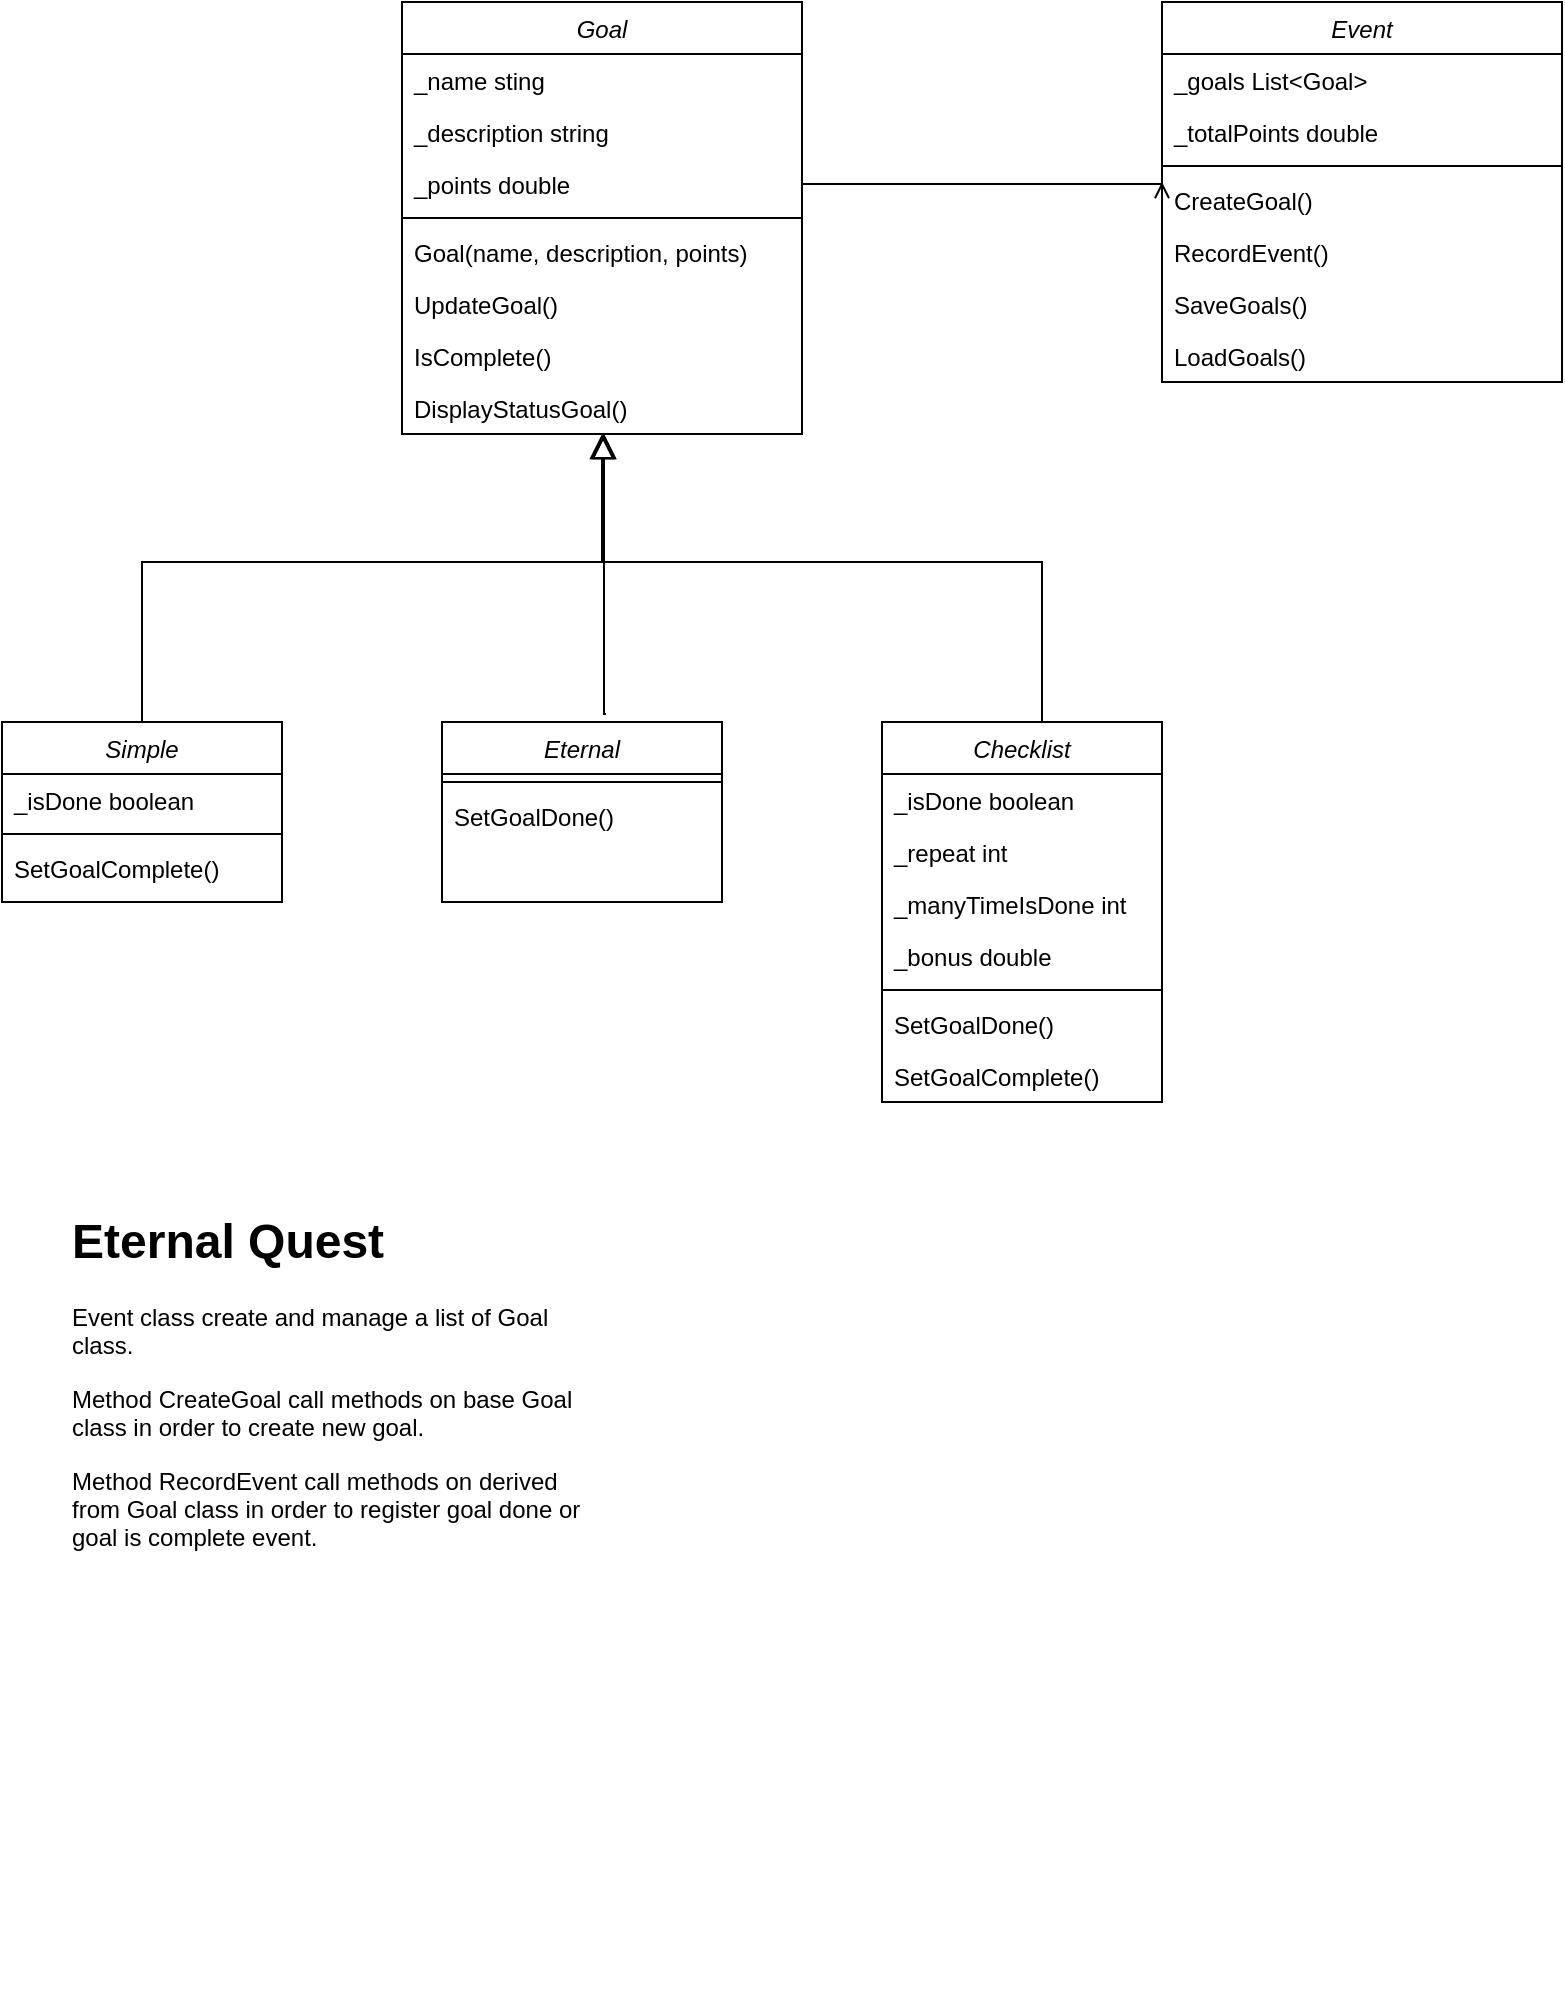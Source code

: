 <mxfile version="21.4.0" type="github">
  <diagram id="C5RBs43oDa-KdzZeNtuy" name="Page-1">
    <mxGraphModel dx="1375" dy="807" grid="1" gridSize="10" guides="1" tooltips="1" connect="1" arrows="1" fold="1" page="1" pageScale="1" pageWidth="827" pageHeight="1169" math="0" shadow="0">
      <root>
        <mxCell id="WIyWlLk6GJQsqaUBKTNV-0" />
        <mxCell id="WIyWlLk6GJQsqaUBKTNV-1" parent="WIyWlLk6GJQsqaUBKTNV-0" />
        <mxCell id="N5X9dsisBr9nZMHzFeyO-0" value="Goal" style="swimlane;fontStyle=2;align=center;verticalAlign=top;childLayout=stackLayout;horizontal=1;startSize=26;horizontalStack=0;resizeParent=1;resizeLast=0;collapsible=1;marginBottom=0;rounded=0;shadow=0;strokeWidth=1;" parent="WIyWlLk6GJQsqaUBKTNV-1" vertex="1">
          <mxGeometry x="220" y="80" width="200" height="216" as="geometry">
            <mxRectangle x="230" y="140" width="160" height="26" as="alternateBounds" />
          </mxGeometry>
        </mxCell>
        <mxCell id="N5X9dsisBr9nZMHzFeyO-1" value="_name sting" style="text;align=left;verticalAlign=top;spacingLeft=4;spacingRight=4;overflow=hidden;rotatable=0;points=[[0,0.5],[1,0.5]];portConstraint=eastwest;" parent="N5X9dsisBr9nZMHzFeyO-0" vertex="1">
          <mxGeometry y="26" width="200" height="26" as="geometry" />
        </mxCell>
        <mxCell id="N5X9dsisBr9nZMHzFeyO-2" value="_description string" style="text;align=left;verticalAlign=top;spacingLeft=4;spacingRight=4;overflow=hidden;rotatable=0;points=[[0,0.5],[1,0.5]];portConstraint=eastwest;rounded=0;shadow=0;html=0;" parent="N5X9dsisBr9nZMHzFeyO-0" vertex="1">
          <mxGeometry y="52" width="200" height="26" as="geometry" />
        </mxCell>
        <mxCell id="N5X9dsisBr9nZMHzFeyO-3" value="_points double" style="text;align=left;verticalAlign=top;spacingLeft=4;spacingRight=4;overflow=hidden;rotatable=0;points=[[0,0.5],[1,0.5]];portConstraint=eastwest;rounded=0;shadow=0;html=0;" parent="N5X9dsisBr9nZMHzFeyO-0" vertex="1">
          <mxGeometry y="78" width="200" height="26" as="geometry" />
        </mxCell>
        <mxCell id="N5X9dsisBr9nZMHzFeyO-4" value="" style="line;html=1;strokeWidth=1;align=left;verticalAlign=middle;spacingTop=-1;spacingLeft=3;spacingRight=3;rotatable=0;labelPosition=right;points=[];portConstraint=eastwest;" parent="N5X9dsisBr9nZMHzFeyO-0" vertex="1">
          <mxGeometry y="104" width="200" height="8" as="geometry" />
        </mxCell>
        <mxCell id="N5X9dsisBr9nZMHzFeyO-5" value="Goal(name, description, points)" style="text;align=left;verticalAlign=top;spacingLeft=4;spacingRight=4;overflow=hidden;rotatable=0;points=[[0,0.5],[1,0.5]];portConstraint=eastwest;" parent="N5X9dsisBr9nZMHzFeyO-0" vertex="1">
          <mxGeometry y="112" width="200" height="26" as="geometry" />
        </mxCell>
        <mxCell id="N5X9dsisBr9nZMHzFeyO-6" value="UpdateGoal()" style="text;align=left;verticalAlign=top;spacingLeft=4;spacingRight=4;overflow=hidden;rotatable=0;points=[[0,0.5],[1,0.5]];portConstraint=eastwest;" parent="N5X9dsisBr9nZMHzFeyO-0" vertex="1">
          <mxGeometry y="138" width="200" height="26" as="geometry" />
        </mxCell>
        <mxCell id="N5X9dsisBr9nZMHzFeyO-8" value="IsComplete()" style="text;align=left;verticalAlign=top;spacingLeft=4;spacingRight=4;overflow=hidden;rotatable=0;points=[[0,0.5],[1,0.5]];portConstraint=eastwest;" parent="N5X9dsisBr9nZMHzFeyO-0" vertex="1">
          <mxGeometry y="164" width="200" height="26" as="geometry" />
        </mxCell>
        <mxCell id="N5X9dsisBr9nZMHzFeyO-7" value="DisplayStatusGoal()" style="text;align=left;verticalAlign=top;spacingLeft=4;spacingRight=4;overflow=hidden;rotatable=0;points=[[0,0.5],[1,0.5]];portConstraint=eastwest;" parent="N5X9dsisBr9nZMHzFeyO-0" vertex="1">
          <mxGeometry y="190" width="200" height="26" as="geometry" />
        </mxCell>
        <mxCell id="N5X9dsisBr9nZMHzFeyO-19" style="edgeStyle=elbowEdgeStyle;rounded=0;orthogonalLoop=1;jettySize=auto;html=1;elbow=vertical;endArrow=block;endFill=0;endSize=10;entryX=0.505;entryY=1;entryDx=0;entryDy=0;entryPerimeter=0;" parent="WIyWlLk6GJQsqaUBKTNV-1" source="N5X9dsisBr9nZMHzFeyO-9" target="N5X9dsisBr9nZMHzFeyO-7" edge="1">
          <mxGeometry relative="1" as="geometry">
            <mxPoint x="400" y="300" as="targetPoint" />
            <Array as="points">
              <mxPoint x="400" y="360" />
              <mxPoint x="400" y="360" />
            </Array>
          </mxGeometry>
        </mxCell>
        <mxCell id="N5X9dsisBr9nZMHzFeyO-9" value="Simple" style="swimlane;fontStyle=2;align=center;verticalAlign=top;childLayout=stackLayout;horizontal=1;startSize=26;horizontalStack=0;resizeParent=1;resizeLast=0;collapsible=1;marginBottom=0;rounded=0;shadow=0;strokeWidth=1;" parent="WIyWlLk6GJQsqaUBKTNV-1" vertex="1">
          <mxGeometry x="20" y="440" width="140" height="90" as="geometry">
            <mxRectangle x="230" y="140" width="160" height="26" as="alternateBounds" />
          </mxGeometry>
        </mxCell>
        <mxCell id="N5X9dsisBr9nZMHzFeyO-10" value="_isDone boolean" style="text;align=left;verticalAlign=top;spacingLeft=4;spacingRight=4;overflow=hidden;rotatable=0;points=[[0,0.5],[1,0.5]];portConstraint=eastwest;" parent="N5X9dsisBr9nZMHzFeyO-9" vertex="1">
          <mxGeometry y="26" width="140" height="26" as="geometry" />
        </mxCell>
        <mxCell id="N5X9dsisBr9nZMHzFeyO-13" value="" style="line;html=1;strokeWidth=1;align=left;verticalAlign=middle;spacingTop=-1;spacingLeft=3;spacingRight=3;rotatable=0;labelPosition=right;points=[];portConstraint=eastwest;" parent="N5X9dsisBr9nZMHzFeyO-9" vertex="1">
          <mxGeometry y="52" width="140" height="8" as="geometry" />
        </mxCell>
        <mxCell id="N5X9dsisBr9nZMHzFeyO-17" value="SetGoalComplete()" style="text;align=left;verticalAlign=top;spacingLeft=4;spacingRight=4;overflow=hidden;rotatable=0;points=[[0,0.5],[1,0.5]];portConstraint=eastwest;" parent="N5X9dsisBr9nZMHzFeyO-9" vertex="1">
          <mxGeometry y="60" width="140" height="26" as="geometry" />
        </mxCell>
        <mxCell id="jNyfPGp1qXoaeHs2CXoK-4" style="edgeStyle=orthogonalEdgeStyle;rounded=0;orthogonalLoop=1;jettySize=auto;html=1;endSize=10;endArrow=block;endFill=0;exitX=0.5;exitY=0;exitDx=0;exitDy=0;" edge="1" parent="WIyWlLk6GJQsqaUBKTNV-1">
          <mxGeometry relative="1" as="geometry">
            <mxPoint x="321" y="296" as="targetPoint" />
            <mxPoint x="322" y="436" as="sourcePoint" />
            <Array as="points">
              <mxPoint x="321" y="436" />
            </Array>
          </mxGeometry>
        </mxCell>
        <mxCell id="jNyfPGp1qXoaeHs2CXoK-0" value="Eternal" style="swimlane;fontStyle=2;align=center;verticalAlign=top;childLayout=stackLayout;horizontal=1;startSize=26;horizontalStack=0;resizeParent=1;resizeLast=0;collapsible=1;marginBottom=0;rounded=0;shadow=0;strokeWidth=1;" vertex="1" parent="WIyWlLk6GJQsqaUBKTNV-1">
          <mxGeometry x="240" y="440" width="140" height="90" as="geometry">
            <mxRectangle x="230" y="140" width="160" height="26" as="alternateBounds" />
          </mxGeometry>
        </mxCell>
        <mxCell id="jNyfPGp1qXoaeHs2CXoK-2" value="" style="line;html=1;strokeWidth=1;align=left;verticalAlign=middle;spacingTop=-1;spacingLeft=3;spacingRight=3;rotatable=0;labelPosition=right;points=[];portConstraint=eastwest;" vertex="1" parent="jNyfPGp1qXoaeHs2CXoK-0">
          <mxGeometry y="26" width="140" height="8" as="geometry" />
        </mxCell>
        <mxCell id="jNyfPGp1qXoaeHs2CXoK-3" value="SetGoalDone()" style="text;align=left;verticalAlign=top;spacingLeft=4;spacingRight=4;overflow=hidden;rotatable=0;points=[[0,0.5],[1,0.5]];portConstraint=eastwest;" vertex="1" parent="jNyfPGp1qXoaeHs2CXoK-0">
          <mxGeometry y="34" width="140" height="26" as="geometry" />
        </mxCell>
        <mxCell id="jNyfPGp1qXoaeHs2CXoK-9" style="edgeStyle=elbowEdgeStyle;rounded=0;orthogonalLoop=1;jettySize=auto;html=1;elbow=vertical;endSize=10;endArrow=block;endFill=0;" edge="1" parent="WIyWlLk6GJQsqaUBKTNV-1" source="jNyfPGp1qXoaeHs2CXoK-5" target="N5X9dsisBr9nZMHzFeyO-7">
          <mxGeometry relative="1" as="geometry">
            <Array as="points">
              <mxPoint x="540" y="360" />
            </Array>
          </mxGeometry>
        </mxCell>
        <mxCell id="jNyfPGp1qXoaeHs2CXoK-5" value="Checklist" style="swimlane;fontStyle=2;align=center;verticalAlign=top;childLayout=stackLayout;horizontal=1;startSize=26;horizontalStack=0;resizeParent=1;resizeLast=0;collapsible=1;marginBottom=0;rounded=0;shadow=0;strokeWidth=1;" vertex="1" parent="WIyWlLk6GJQsqaUBKTNV-1">
          <mxGeometry x="460" y="440" width="140" height="190" as="geometry">
            <mxRectangle x="230" y="140" width="160" height="26" as="alternateBounds" />
          </mxGeometry>
        </mxCell>
        <mxCell id="jNyfPGp1qXoaeHs2CXoK-6" value="_isDone boolean" style="text;align=left;verticalAlign=top;spacingLeft=4;spacingRight=4;overflow=hidden;rotatable=0;points=[[0,0.5],[1,0.5]];portConstraint=eastwest;" vertex="1" parent="jNyfPGp1qXoaeHs2CXoK-5">
          <mxGeometry y="26" width="140" height="26" as="geometry" />
        </mxCell>
        <mxCell id="jNyfPGp1qXoaeHs2CXoK-10" value="_repeat int" style="text;align=left;verticalAlign=top;spacingLeft=4;spacingRight=4;overflow=hidden;rotatable=0;points=[[0,0.5],[1,0.5]];portConstraint=eastwest;" vertex="1" parent="jNyfPGp1qXoaeHs2CXoK-5">
          <mxGeometry y="52" width="140" height="26" as="geometry" />
        </mxCell>
        <mxCell id="jNyfPGp1qXoaeHs2CXoK-11" value="_manyTimeIsDone int" style="text;align=left;verticalAlign=top;spacingLeft=4;spacingRight=4;overflow=hidden;rotatable=0;points=[[0,0.5],[1,0.5]];portConstraint=eastwest;" vertex="1" parent="jNyfPGp1qXoaeHs2CXoK-5">
          <mxGeometry y="78" width="140" height="26" as="geometry" />
        </mxCell>
        <mxCell id="jNyfPGp1qXoaeHs2CXoK-12" value="_bonus double" style="text;align=left;verticalAlign=top;spacingLeft=4;spacingRight=4;overflow=hidden;rotatable=0;points=[[0,0.5],[1,0.5]];portConstraint=eastwest;" vertex="1" parent="jNyfPGp1qXoaeHs2CXoK-5">
          <mxGeometry y="104" width="140" height="26" as="geometry" />
        </mxCell>
        <mxCell id="jNyfPGp1qXoaeHs2CXoK-7" value="" style="line;html=1;strokeWidth=1;align=left;verticalAlign=middle;spacingTop=-1;spacingLeft=3;spacingRight=3;rotatable=0;labelPosition=right;points=[];portConstraint=eastwest;" vertex="1" parent="jNyfPGp1qXoaeHs2CXoK-5">
          <mxGeometry y="130" width="140" height="8" as="geometry" />
        </mxCell>
        <mxCell id="jNyfPGp1qXoaeHs2CXoK-8" value="SetGoalDone()" style="text;align=left;verticalAlign=top;spacingLeft=4;spacingRight=4;overflow=hidden;rotatable=0;points=[[0,0.5],[1,0.5]];portConstraint=eastwest;" vertex="1" parent="jNyfPGp1qXoaeHs2CXoK-5">
          <mxGeometry y="138" width="140" height="26" as="geometry" />
        </mxCell>
        <mxCell id="jNyfPGp1qXoaeHs2CXoK-13" value="SetGoalComplete()" style="text;align=left;verticalAlign=top;spacingLeft=4;spacingRight=4;overflow=hidden;rotatable=0;points=[[0,0.5],[1,0.5]];portConstraint=eastwest;" vertex="1" parent="jNyfPGp1qXoaeHs2CXoK-5">
          <mxGeometry y="164" width="140" height="26" as="geometry" />
        </mxCell>
        <mxCell id="jNyfPGp1qXoaeHs2CXoK-14" value="Event" style="swimlane;fontStyle=2;align=center;verticalAlign=top;childLayout=stackLayout;horizontal=1;startSize=26;horizontalStack=0;resizeParent=1;resizeLast=0;collapsible=1;marginBottom=0;rounded=0;shadow=0;strokeWidth=1;" vertex="1" parent="WIyWlLk6GJQsqaUBKTNV-1">
          <mxGeometry x="600" y="80" width="200" height="190" as="geometry">
            <mxRectangle x="230" y="140" width="160" height="26" as="alternateBounds" />
          </mxGeometry>
        </mxCell>
        <mxCell id="jNyfPGp1qXoaeHs2CXoK-15" value="_goals List&lt;Goal&gt;" style="text;align=left;verticalAlign=top;spacingLeft=4;spacingRight=4;overflow=hidden;rotatable=0;points=[[0,0.5],[1,0.5]];portConstraint=eastwest;" vertex="1" parent="jNyfPGp1qXoaeHs2CXoK-14">
          <mxGeometry y="26" width="200" height="26" as="geometry" />
        </mxCell>
        <mxCell id="jNyfPGp1qXoaeHs2CXoK-28" value="_totalPoints double" style="text;align=left;verticalAlign=top;spacingLeft=4;spacingRight=4;overflow=hidden;rotatable=0;points=[[0,0.5],[1,0.5]];portConstraint=eastwest;" vertex="1" parent="jNyfPGp1qXoaeHs2CXoK-14">
          <mxGeometry y="52" width="200" height="26" as="geometry" />
        </mxCell>
        <mxCell id="jNyfPGp1qXoaeHs2CXoK-18" value="" style="line;html=1;strokeWidth=1;align=left;verticalAlign=middle;spacingTop=-1;spacingLeft=3;spacingRight=3;rotatable=0;labelPosition=right;points=[];portConstraint=eastwest;" vertex="1" parent="jNyfPGp1qXoaeHs2CXoK-14">
          <mxGeometry y="78" width="200" height="8" as="geometry" />
        </mxCell>
        <mxCell id="jNyfPGp1qXoaeHs2CXoK-20" value="CreateGoal()" style="text;align=left;verticalAlign=top;spacingLeft=4;spacingRight=4;overflow=hidden;rotatable=0;points=[[0,0.5],[1,0.5]];portConstraint=eastwest;" vertex="1" parent="jNyfPGp1qXoaeHs2CXoK-14">
          <mxGeometry y="86" width="200" height="26" as="geometry" />
        </mxCell>
        <mxCell id="jNyfPGp1qXoaeHs2CXoK-29" value="RecordEvent()" style="text;align=left;verticalAlign=top;spacingLeft=4;spacingRight=4;overflow=hidden;rotatable=0;points=[[0,0.5],[1,0.5]];portConstraint=eastwest;" vertex="1" parent="jNyfPGp1qXoaeHs2CXoK-14">
          <mxGeometry y="112" width="200" height="26" as="geometry" />
        </mxCell>
        <mxCell id="jNyfPGp1qXoaeHs2CXoK-25" value="SaveGoals()" style="text;align=left;verticalAlign=top;spacingLeft=4;spacingRight=4;overflow=hidden;rotatable=0;points=[[0,0.5],[1,0.5]];portConstraint=eastwest;" vertex="1" parent="jNyfPGp1qXoaeHs2CXoK-14">
          <mxGeometry y="138" width="200" height="26" as="geometry" />
        </mxCell>
        <mxCell id="jNyfPGp1qXoaeHs2CXoK-22" value="LoadGoals()" style="text;align=left;verticalAlign=top;spacingLeft=4;spacingRight=4;overflow=hidden;rotatable=0;points=[[0,0.5],[1,0.5]];portConstraint=eastwest;" vertex="1" parent="jNyfPGp1qXoaeHs2CXoK-14">
          <mxGeometry y="164" width="200" height="26" as="geometry" />
        </mxCell>
        <mxCell id="jNyfPGp1qXoaeHs2CXoK-26" style="edgeStyle=orthogonalEdgeStyle;rounded=0;orthogonalLoop=1;jettySize=auto;html=1;exitX=1;exitY=0.5;exitDx=0;exitDy=0;endArrow=open;endFill=0;" edge="1" parent="WIyWlLk6GJQsqaUBKTNV-1" source="N5X9dsisBr9nZMHzFeyO-3">
          <mxGeometry relative="1" as="geometry">
            <mxPoint x="600" y="170" as="targetPoint" />
            <Array as="points">
              <mxPoint x="600" y="171" />
            </Array>
          </mxGeometry>
        </mxCell>
        <mxCell id="jNyfPGp1qXoaeHs2CXoK-27" value="&lt;h1&gt;Eternal Quest&lt;/h1&gt;&lt;p&gt;Event class create and manage a list of Goal class.&lt;/p&gt;&lt;p&gt;Method CreateGoal call methods on base Goal class in order to create new goal.&lt;/p&gt;&lt;p&gt;Method RecordEvent call methods on derived from Goal class in order to register goal done or goal is complete event.&lt;/p&gt;" style="text;html=1;strokeColor=none;fillColor=none;spacing=5;spacingTop=-20;whiteSpace=wrap;overflow=hidden;rounded=0;" vertex="1" parent="WIyWlLk6GJQsqaUBKTNV-1">
          <mxGeometry x="50" y="680" width="270" height="400" as="geometry" />
        </mxCell>
      </root>
    </mxGraphModel>
  </diagram>
</mxfile>
